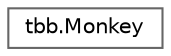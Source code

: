 digraph "类继承关系图"
{
 // LATEX_PDF_SIZE
  bgcolor="transparent";
  edge [fontname=Helvetica,fontsize=10,labelfontname=Helvetica,labelfontsize=10];
  node [fontname=Helvetica,fontsize=10,shape=box,height=0.2,width=0.4];
  rankdir="LR";
  Node0 [id="Node000000",label="tbb.Monkey",height=0.2,width=0.4,color="grey40", fillcolor="white", style="filled",URL="$classtbb_1_1_monkey.html",tooltip=" "];
}
